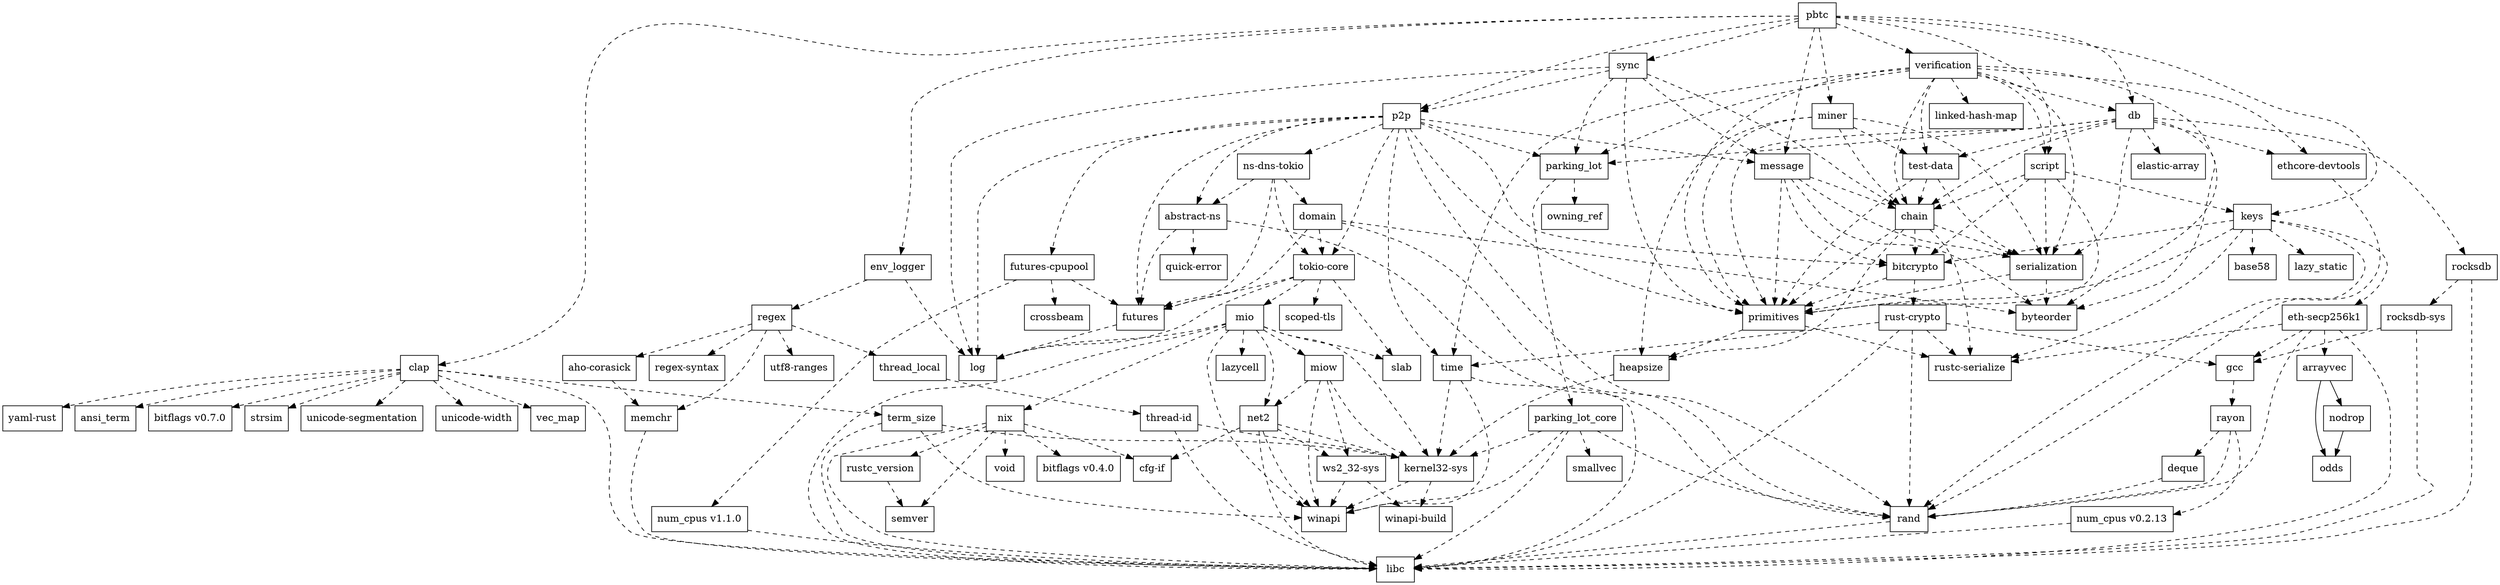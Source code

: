 digraph dependencies {
	N0[label="pbtc",shape=box];
	N1[label="clap",shape=box];
	N2[label="db",shape=box];
	N3[label="env_logger",shape=box];
	N4[label="keys",shape=box];
	N5[label="message",shape=box];
	N6[label="miner",shape=box];
	N7[label="p2p",shape=box];
	N8[label="script",shape=box];
	N9[label="sync",shape=box];
	N10[label="verification",shape=box];
	N11[label="abstract-ns",shape=box];
	N12[label="futures",shape=box];
	N13[label="quick-error",shape=box];
	N14[label="rand",shape=box];
	N15[label="aho-corasick",shape=box];
	N16[label="memchr",shape=box];
	N17[label="ansi_term",shape=box];
	N18[label="arrayvec",shape=box];
	N19[label="nodrop",shape=box];
	N20[label="odds",shape=box];
	N21[label="base58",shape=box];
	N22[label="bitcrypto",shape=box];
	N23[label="primitives",shape=box];
	N24[label="rust-crypto",shape=box];
	N25[label="bitflags v0.4.0",shape=box];
	N26[label="bitflags v0.7.0",shape=box];
	N27[label="byteorder",shape=box];
	N28[label="cfg-if",shape=box];
	N29[label="chain",shape=box];
	N30[label="heapsize",shape=box];
	N31[label="rustc-serialize",shape=box];
	N32[label="serialization",shape=box];
	N33[label="libc",shape=box];
	N34[label="strsim",shape=box];
	N35[label="term_size",shape=box];
	N36[label="unicode-segmentation",shape=box];
	N37[label="unicode-width",shape=box];
	N38[label="vec_map",shape=box];
	N39[label="yaml-rust",shape=box];
	N40[label="crossbeam",shape=box];
	N41[label="elastic-array",shape=box];
	N42[label="ethcore-devtools",shape=box];
	N43[label="parking_lot",shape=box];
	N44[label="rocksdb",shape=box];
	N45[label="test-data",shape=box];
	N46[label="deque",shape=box];
	N47[label="domain",shape=box];
	N48[label="tokio-core",shape=box];
	N49[label="log",shape=box];
	N50[label="regex",shape=box];
	N51[label="eth-secp256k1",shape=box];
	N52[label="gcc",shape=box];
	N53[label="futures-cpupool",shape=box];
	N54[label="num_cpus v1.1.0",shape=box];
	N55[label="rayon",shape=box];
	N56[label="kernel32-sys",shape=box];
	N57[label="winapi",shape=box];
	N58[label="winapi-build",shape=box];
	N59[label="lazy_static",shape=box];
	N60[label="lazycell",shape=box];
	N61[label="linked-hash-map",shape=box];
	N62[label="mio",shape=box];
	N63[label="miow",shape=box];
	N64[label="net2",shape=box];
	N65[label="nix",shape=box];
	N66[label="slab",shape=box];
	N67[label="ws2_32-sys",shape=box];
	N68[label="rustc_version",shape=box];
	N69[label="semver",shape=box];
	N70[label="void",shape=box];
	N71[label="ns-dns-tokio",shape=box];
	N72[label="num_cpus v0.2.13",shape=box];
	N73[label="owning_ref",shape=box];
	N74[label="time",shape=box];
	N75[label="parking_lot_core",shape=box];
	N76[label="smallvec",shape=box];
	N77[label="regex-syntax",shape=box];
	N78[label="thread_local",shape=box];
	N79[label="utf8-ranges",shape=box];
	N80[label="rocksdb-sys",shape=box];
	N81[label="scoped-tls",shape=box];
	N82[label="thread-id",shape=box];
	N0 -> N1[label="",style=dashed];
	N0 -> N2[label="",style=dashed];
	N0 -> N3[label="",style=dashed];
	N0 -> N4[label="",style=dashed];
	N0 -> N5[label="",style=dashed];
	N0 -> N6[label="",style=dashed];
	N0 -> N7[label="",style=dashed];
	N0 -> N8[label="",style=dashed];
	N0 -> N9[label="",style=dashed];
	N0 -> N10[label="",style=dashed];
	N1 -> N17[label="",style=dashed];
	N1 -> N26[label="",style=dashed];
	N1 -> N33[label="",style=dashed];
	N1 -> N34[label="",style=dashed];
	N1 -> N35[label="",style=dashed];
	N1 -> N36[label="",style=dashed];
	N1 -> N37[label="",style=dashed];
	N1 -> N38[label="",style=dashed];
	N1 -> N39[label="",style=dashed];
	N2 -> N23[label="",style=dashed];
	N2 -> N27[label="",style=dashed];
	N2 -> N29[label="",style=dashed];
	N2 -> N32[label="",style=dashed];
	N2 -> N41[label="",style=dashed];
	N2 -> N42[label="",style=dashed];
	N2 -> N43[label="",style=dashed];
	N2 -> N44[label="",style=dashed];
	N2 -> N45[label="",style=dashed];
	N3 -> N49[label="",style=dashed];
	N3 -> N50[label="",style=dashed];
	N4 -> N14[label="",style=dashed];
	N4 -> N21[label="",style=dashed];
	N4 -> N22[label="",style=dashed];
	N4 -> N23[label="",style=dashed];
	N4 -> N31[label="",style=dashed];
	N4 -> N51[label="",style=dashed];
	N4 -> N59[label="",style=dashed];
	N5 -> N22[label="",style=dashed];
	N5 -> N23[label="",style=dashed];
	N5 -> N27[label="",style=dashed];
	N5 -> N29[label="",style=dashed];
	N5 -> N32[label="",style=dashed];
	N6 -> N23[label="",style=dashed];
	N6 -> N29[label="",style=dashed];
	N6 -> N30[label="",style=dashed];
	N6 -> N32[label="",style=dashed];
	N6 -> N45[label="",style=dashed];
	N7 -> N5[label="",style=dashed];
	N7 -> N11[label="",style=dashed];
	N7 -> N12[label="",style=dashed];
	N7 -> N14[label="",style=dashed];
	N7 -> N22[label="",style=dashed];
	N7 -> N23[label="",style=dashed];
	N7 -> N43[label="",style=dashed];
	N7 -> N48[label="",style=dashed];
	N7 -> N49[label="",style=dashed];
	N7 -> N53[label="",style=dashed];
	N7 -> N71[label="",style=dashed];
	N7 -> N74[label="",style=dashed];
	N8 -> N4[label="",style=dashed];
	N8 -> N22[label="",style=dashed];
	N8 -> N23[label="",style=dashed];
	N8 -> N29[label="",style=dashed];
	N8 -> N32[label="",style=dashed];
	N9 -> N5[label="",style=dashed];
	N9 -> N7[label="",style=dashed];
	N9 -> N23[label="",style=dashed];
	N9 -> N29[label="",style=dashed];
	N9 -> N43[label="",style=dashed];
	N9 -> N49[label="",style=dashed];
	N10 -> N2[label="",style=dashed];
	N10 -> N8[label="",style=dashed];
	N10 -> N23[label="",style=dashed];
	N10 -> N27[label="",style=dashed];
	N10 -> N29[label="",style=dashed];
	N10 -> N32[label="",style=dashed];
	N10 -> N42[label="",style=dashed];
	N10 -> N43[label="",style=dashed];
	N10 -> N45[label="",style=dashed];
	N10 -> N61[label="",style=dashed];
	N10 -> N74[label="",style=dashed];
	N11 -> N12[label="",style=dashed];
	N11 -> N13[label="",style=dashed];
	N11 -> N14[label="",style=dashed];
	N12 -> N49[label="",style=dashed];
	N14 -> N33[label="",style=dashed];
	N15 -> N16[label="",style=dashed];
	N16 -> N33[label="",style=dashed];
	N18 -> N19[label=""];
	N18 -> N20[label=""];
	N19 -> N20[label=""];
	N22 -> N23[label="",style=dashed];
	N22 -> N24[label="",style=dashed];
	N23 -> N30[label="",style=dashed];
	N23 -> N31[label="",style=dashed];
	N24 -> N14[label="",style=dashed];
	N24 -> N31[label="",style=dashed];
	N24 -> N33[label="",style=dashed];
	N24 -> N52[label="",style=dashed];
	N24 -> N74[label="",style=dashed];
	N29 -> N22[label="",style=dashed];
	N29 -> N23[label="",style=dashed];
	N29 -> N30[label="",style=dashed];
	N29 -> N31[label="",style=dashed];
	N29 -> N32[label="",style=dashed];
	N30 -> N56[label="",style=dashed];
	N32 -> N23[label="",style=dashed];
	N32 -> N27[label="",style=dashed];
	N35 -> N33[label="",style=dashed];
	N35 -> N56[label="",style=dashed];
	N35 -> N57[label="",style=dashed];
	N42 -> N14[label="",style=dashed];
	N43 -> N73[label="",style=dashed];
	N43 -> N75[label="",style=dashed];
	N44 -> N33[label="",style=dashed];
	N44 -> N80[label="",style=dashed];
	N45 -> N23[label="",style=dashed];
	N45 -> N29[label="",style=dashed];
	N45 -> N32[label="",style=dashed];
	N46 -> N14[label="",style=dashed];
	N47 -> N12[label="",style=dashed];
	N47 -> N14[label="",style=dashed];
	N47 -> N27[label="",style=dashed];
	N47 -> N48[label="",style=dashed];
	N48 -> N12[label="",style=dashed];
	N48 -> N49[label="",style=dashed];
	N48 -> N62[label="",style=dashed];
	N48 -> N66[label="",style=dashed];
	N48 -> N81[label="",style=dashed];
	N50 -> N15[label="",style=dashed];
	N50 -> N16[label="",style=dashed];
	N50 -> N77[label="",style=dashed];
	N50 -> N78[label="",style=dashed];
	N50 -> N79[label="",style=dashed];
	N51 -> N14[label="",style=dashed];
	N51 -> N18[label="",style=dashed];
	N51 -> N31[label="",style=dashed];
	N51 -> N33[label="",style=dashed];
	N51 -> N52[label="",style=dashed];
	N52 -> N55[label="",style=dashed];
	N53 -> N12[label="",style=dashed];
	N53 -> N40[label="",style=dashed];
	N53 -> N54[label="",style=dashed];
	N54 -> N33[label="",style=dashed];
	N55 -> N14[label="",style=dashed];
	N55 -> N46[label="",style=dashed];
	N55 -> N72[label="",style=dashed];
	N56 -> N57[label="",style=dashed];
	N56 -> N58[label="",style=dashed];
	N62 -> N33[label="",style=dashed];
	N62 -> N49[label="",style=dashed];
	N62 -> N56[label="",style=dashed];
	N62 -> N57[label="",style=dashed];
	N62 -> N60[label="",style=dashed];
	N62 -> N63[label="",style=dashed];
	N62 -> N64[label="",style=dashed];
	N62 -> N65[label="",style=dashed];
	N62 -> N66[label="",style=dashed];
	N63 -> N56[label="",style=dashed];
	N63 -> N57[label="",style=dashed];
	N63 -> N64[label="",style=dashed];
	N63 -> N67[label="",style=dashed];
	N64 -> N28[label="",style=dashed];
	N64 -> N33[label="",style=dashed];
	N64 -> N56[label="",style=dashed];
	N64 -> N57[label="",style=dashed];
	N64 -> N67[label="",style=dashed];
	N65 -> N25[label="",style=dashed];
	N65 -> N28[label="",style=dashed];
	N65 -> N33[label="",style=dashed];
	N65 -> N68[label="",style=dashed];
	N65 -> N69[label="",style=dashed];
	N65 -> N70[label="",style=dashed];
	N67 -> N57[label="",style=dashed];
	N67 -> N58[label="",style=dashed];
	N68 -> N69[label="",style=dashed];
	N71 -> N11[label="",style=dashed];
	N71 -> N12[label="",style=dashed];
	N71 -> N47[label="",style=dashed];
	N71 -> N48[label="",style=dashed];
	N72 -> N33[label="",style=dashed];
	N74 -> N33[label="",style=dashed];
	N74 -> N56[label="",style=dashed];
	N74 -> N57[label="",style=dashed];
	N75 -> N14[label="",style=dashed];
	N75 -> N33[label="",style=dashed];
	N75 -> N56[label="",style=dashed];
	N75 -> N57[label="",style=dashed];
	N75 -> N76[label="",style=dashed];
	N78 -> N82[label="",style=dashed];
	N80 -> N33[label="",style=dashed];
	N80 -> N52[label="",style=dashed];
	N82 -> N33[label="",style=dashed];
	N82 -> N56[label="",style=dashed];
}

